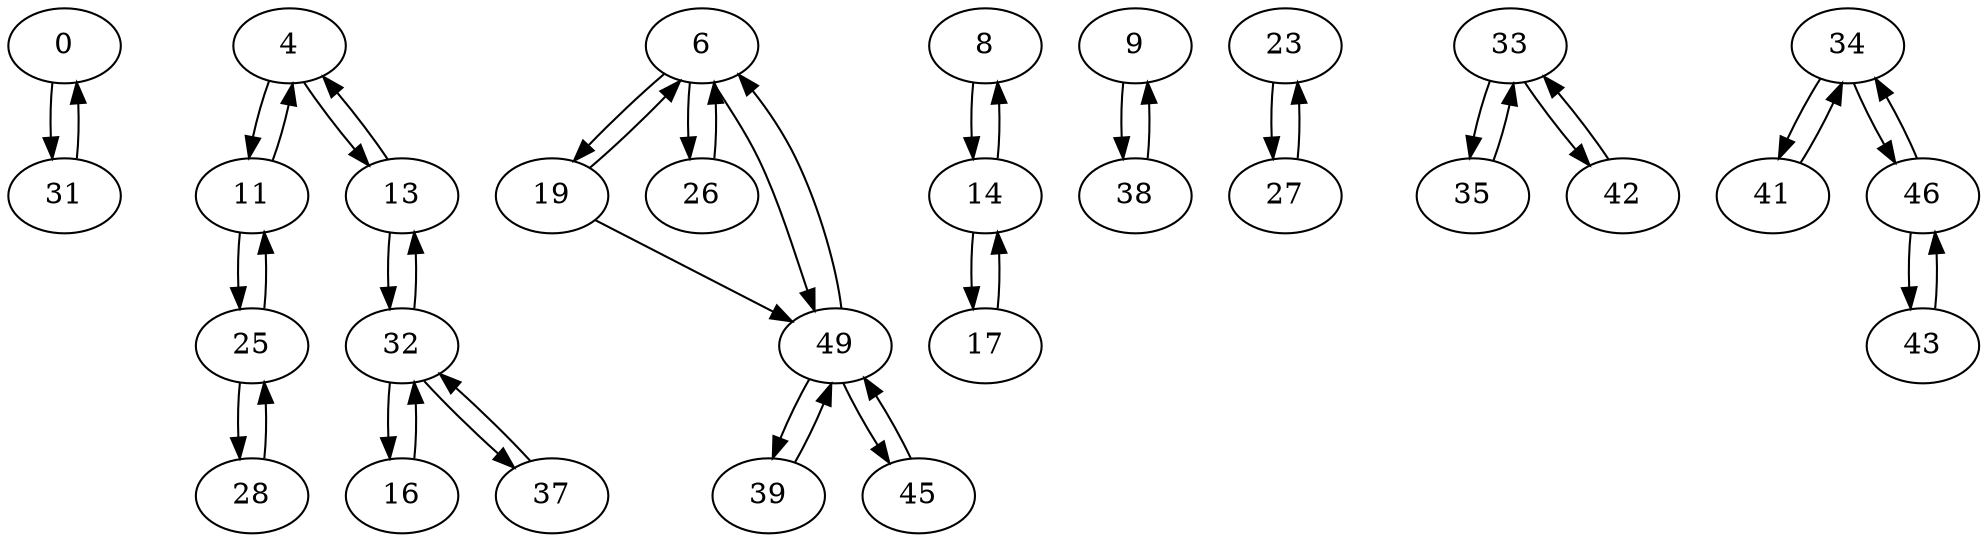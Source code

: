 digraph G {
  0 -> 31;
  4 -> 11;
  4 -> 13;
  6 -> 19;
  6 -> 26;
  6 -> 49;
  8 -> 14;
  9 -> 38;
  11 -> 4;
  11 -> 25;
  13 -> 4;
  13 -> 32;
  14 -> 8;
  14 -> 17;
  16 -> 32;
  17 -> 14;
  19 -> 6;
  19 -> 49;
  23 -> 27;
  25 -> 11;
  25 -> 28;
  26 -> 6;
  27 -> 23;
  28 -> 25;
  31 -> 0;
  32 -> 13;
  32 -> 16;
  32 -> 37;
  33 -> 35;
  33 -> 42;
  34 -> 41;
  34 -> 46;
  35 -> 33;
  37 -> 32;
  38 -> 9;
  39 -> 49;
  41 -> 34;
  42 -> 33;
  43 -> 46;
  45 -> 49;
  46 -> 34;
  46 -> 43;
  49 -> 6;
  49 -> 39;
  49 -> 45;
}